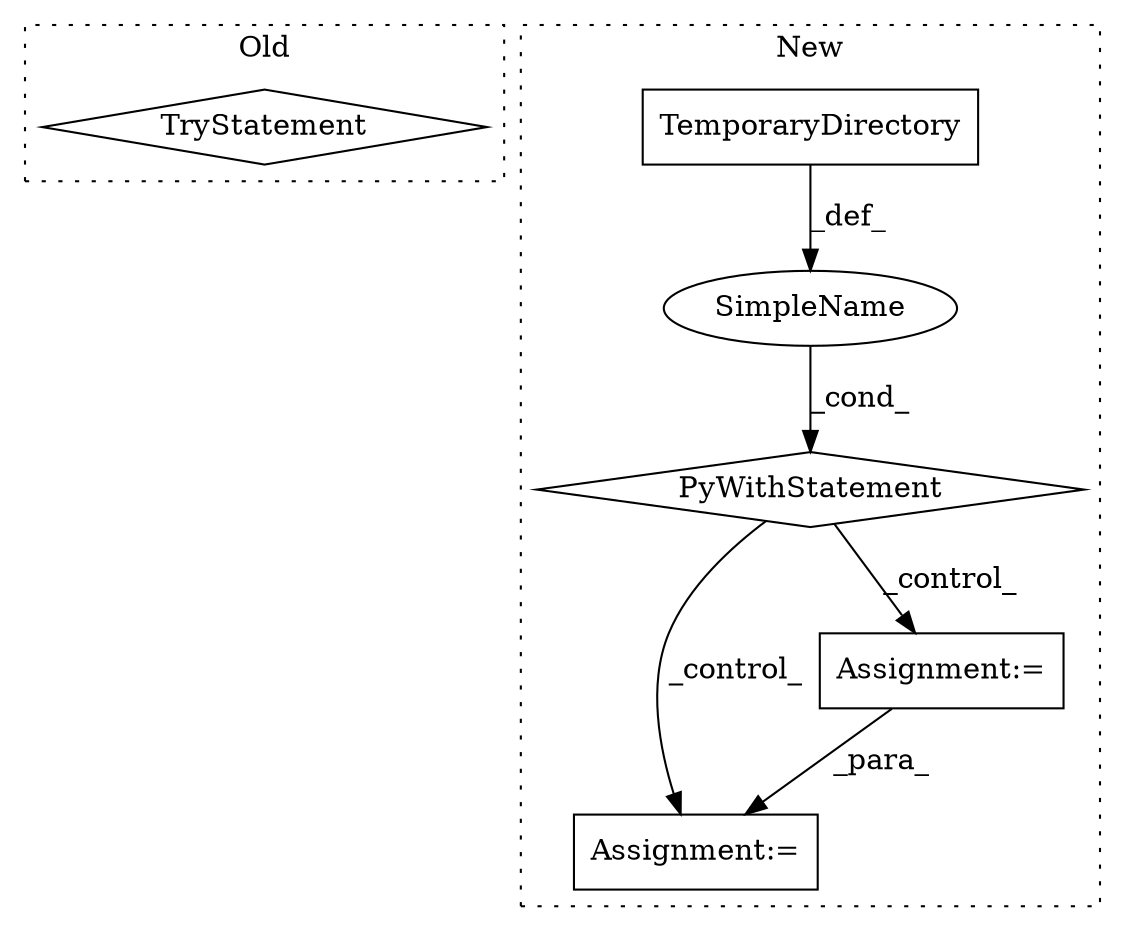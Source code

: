 digraph G {
subgraph cluster0 {
1 [label="TryStatement" a="54" s="18830" l="4" shape="diamond"];
label = "Old";
style="dotted";
}
subgraph cluster1 {
2 [label="TemporaryDirectory" a="32" s="13222" l="20" shape="box"];
3 [label="PyWithStatement" a="104" s="13203,13242" l="10,2" shape="diamond"];
4 [label="SimpleName" a="42" s="" l="" shape="ellipse"];
5 [label="Assignment:=" a="7" s="13287" l="1" shape="box"];
6 [label="Assignment:=" a="7" s="13262" l="4" shape="box"];
label = "New";
style="dotted";
}
2 -> 4 [label="_def_"];
3 -> 6 [label="_control_"];
3 -> 5 [label="_control_"];
4 -> 3 [label="_cond_"];
6 -> 5 [label="_para_"];
}